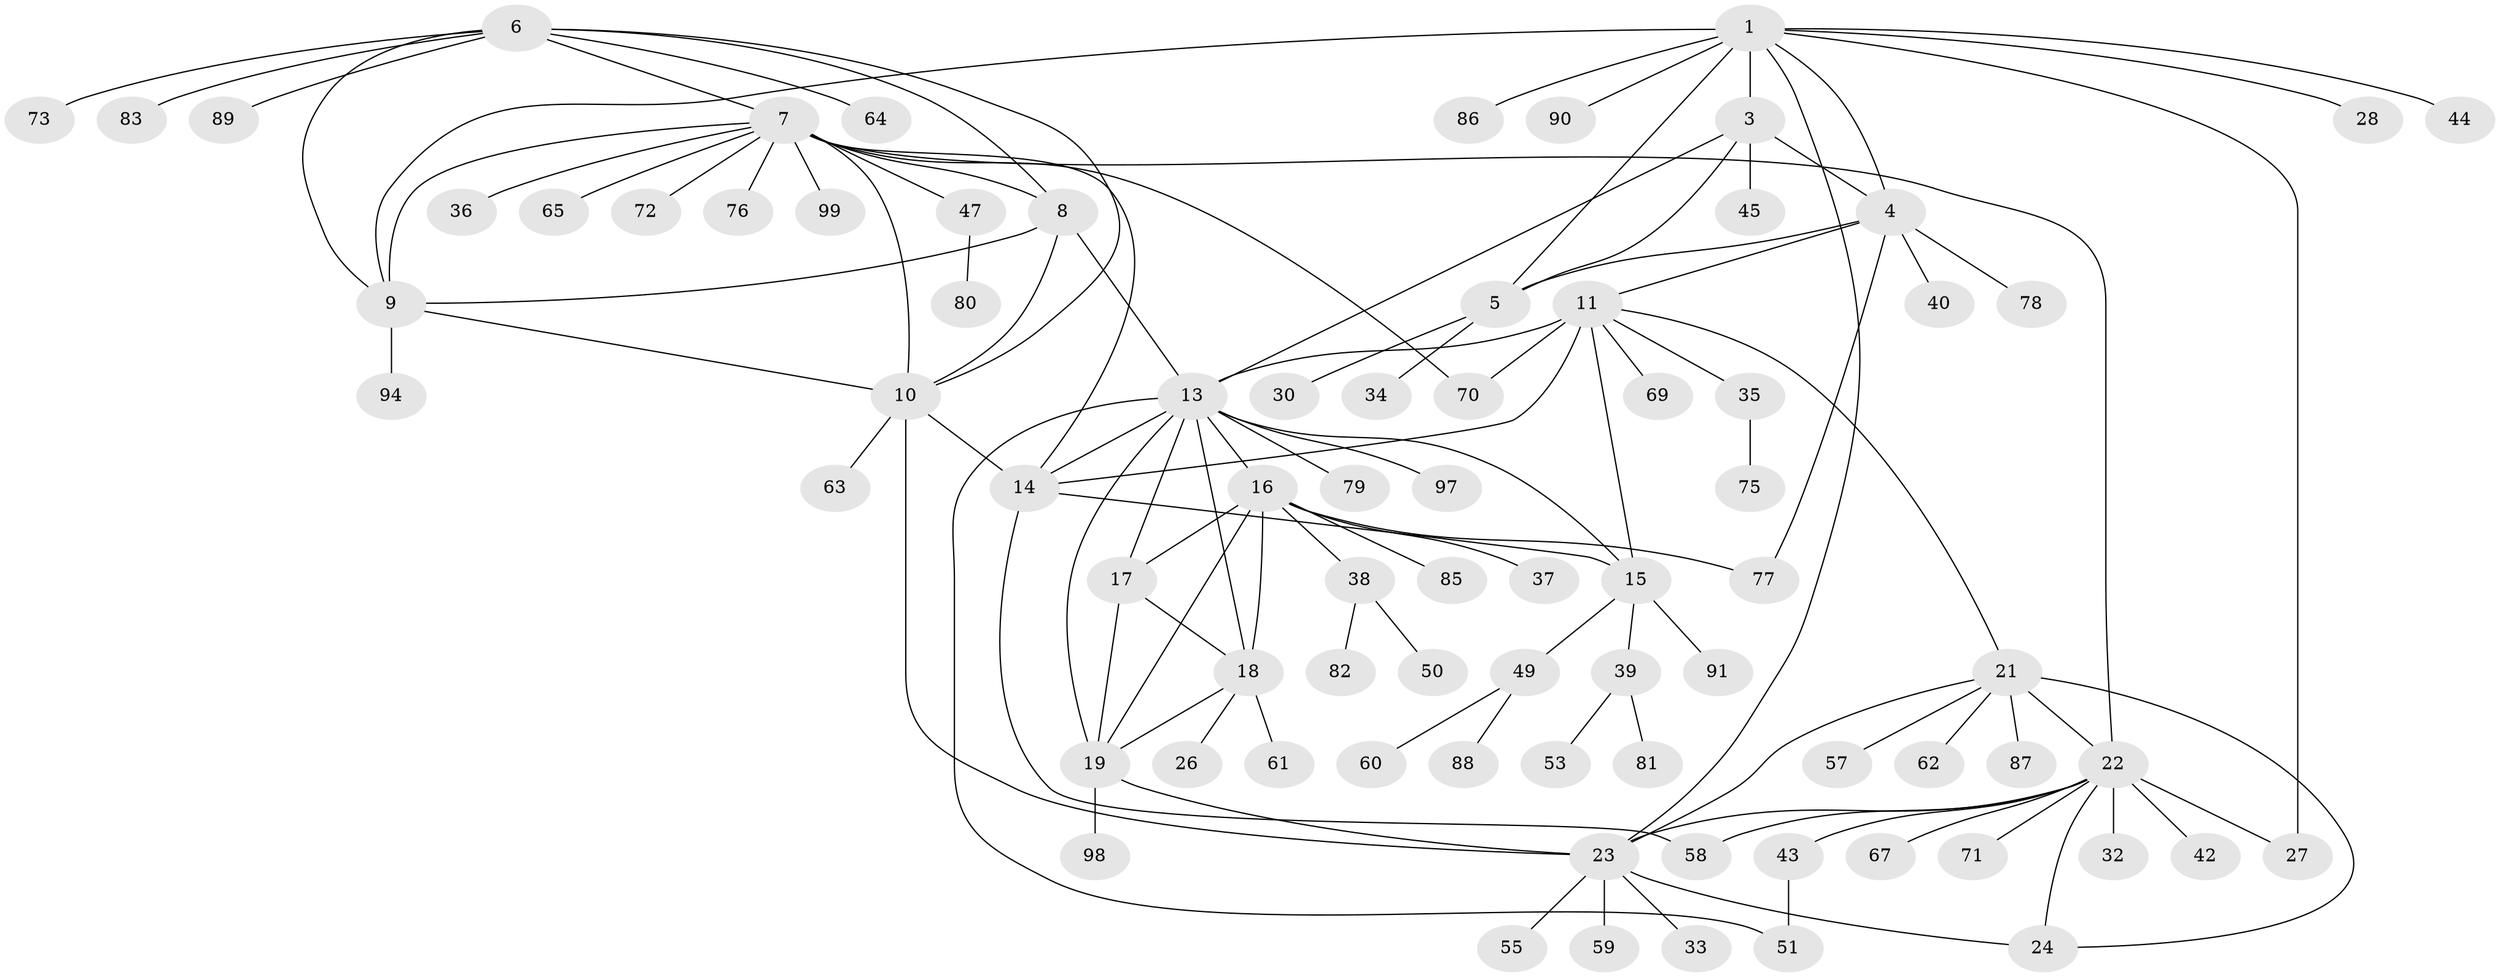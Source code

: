 // original degree distribution, {6: 0.05, 9: 0.06, 7: 0.06, 12: 0.01, 5: 0.01, 8: 0.03, 4: 0.02, 10: 0.01, 1: 0.53, 2: 0.18, 3: 0.04}
// Generated by graph-tools (version 1.1) at 2025/11/02/27/25 16:11:33]
// undirected, 79 vertices, 112 edges
graph export_dot {
graph [start="1"]
  node [color=gray90,style=filled];
  1 [super="+2"];
  3 [super="+29"];
  4 [super="+96"];
  5;
  6 [super="+95"];
  7 [super="+31"];
  8;
  9 [super="+74"];
  10 [super="+41"];
  11 [super="+12"];
  13 [super="+20"];
  14 [super="+66"];
  15 [super="+93"];
  16 [super="+92"];
  17;
  18 [super="+46"];
  19;
  21 [super="+48"];
  22 [super="+25"];
  23 [super="+54"];
  24;
  26;
  27;
  28;
  30 [super="+56"];
  32;
  33;
  34;
  35;
  36;
  37;
  38;
  39;
  40;
  42 [super="+68"];
  43;
  44;
  45;
  47;
  49 [super="+52"];
  50;
  51;
  53 [super="+100"];
  55;
  57;
  58;
  59;
  60;
  61;
  62;
  63;
  64;
  65 [super="+84"];
  67;
  69;
  70;
  71;
  72;
  73;
  75;
  76;
  77;
  78;
  79;
  80;
  81;
  82;
  83;
  85;
  86;
  87;
  88;
  89;
  90;
  91;
  94;
  97;
  98;
  99;
  1 -- 3 [weight=2];
  1 -- 4 [weight=2];
  1 -- 5 [weight=2];
  1 -- 27;
  1 -- 86;
  1 -- 9;
  1 -- 44;
  1 -- 23;
  1 -- 90;
  1 -- 28;
  3 -- 4;
  3 -- 5;
  3 -- 45;
  3 -- 13;
  4 -- 5;
  4 -- 11;
  4 -- 40;
  4 -- 77;
  4 -- 78;
  5 -- 30;
  5 -- 34;
  6 -- 7;
  6 -- 8;
  6 -- 9;
  6 -- 10;
  6 -- 64;
  6 -- 73;
  6 -- 83;
  6 -- 89;
  7 -- 8;
  7 -- 9;
  7 -- 10;
  7 -- 14;
  7 -- 36;
  7 -- 47;
  7 -- 65;
  7 -- 70;
  7 -- 99;
  7 -- 72;
  7 -- 76;
  7 -- 22;
  8 -- 9;
  8 -- 10;
  8 -- 13;
  9 -- 10;
  9 -- 94;
  10 -- 63;
  10 -- 23;
  10 -- 14;
  11 -- 13 [weight=2];
  11 -- 14 [weight=2];
  11 -- 15 [weight=2];
  11 -- 35;
  11 -- 70;
  11 -- 69;
  11 -- 21;
  13 -- 14;
  13 -- 15;
  13 -- 79 [weight=2];
  13 -- 97;
  13 -- 16;
  13 -- 17;
  13 -- 18;
  13 -- 19;
  13 -- 51;
  14 -- 15;
  14 -- 58;
  15 -- 39;
  15 -- 49;
  15 -- 91;
  16 -- 17;
  16 -- 18;
  16 -- 19;
  16 -- 37;
  16 -- 38;
  16 -- 77;
  16 -- 85;
  17 -- 18;
  17 -- 19;
  18 -- 19;
  18 -- 26;
  18 -- 61;
  19 -- 23;
  19 -- 98;
  21 -- 22 [weight=2];
  21 -- 23;
  21 -- 24;
  21 -- 57;
  21 -- 62;
  21 -- 87;
  22 -- 23 [weight=2];
  22 -- 24 [weight=2];
  22 -- 42;
  22 -- 43;
  22 -- 58;
  22 -- 67;
  22 -- 32;
  22 -- 71;
  22 -- 27;
  23 -- 24;
  23 -- 33;
  23 -- 55;
  23 -- 59;
  35 -- 75;
  38 -- 50;
  38 -- 82;
  39 -- 53;
  39 -- 81;
  43 -- 51;
  47 -- 80;
  49 -- 88;
  49 -- 60;
}

